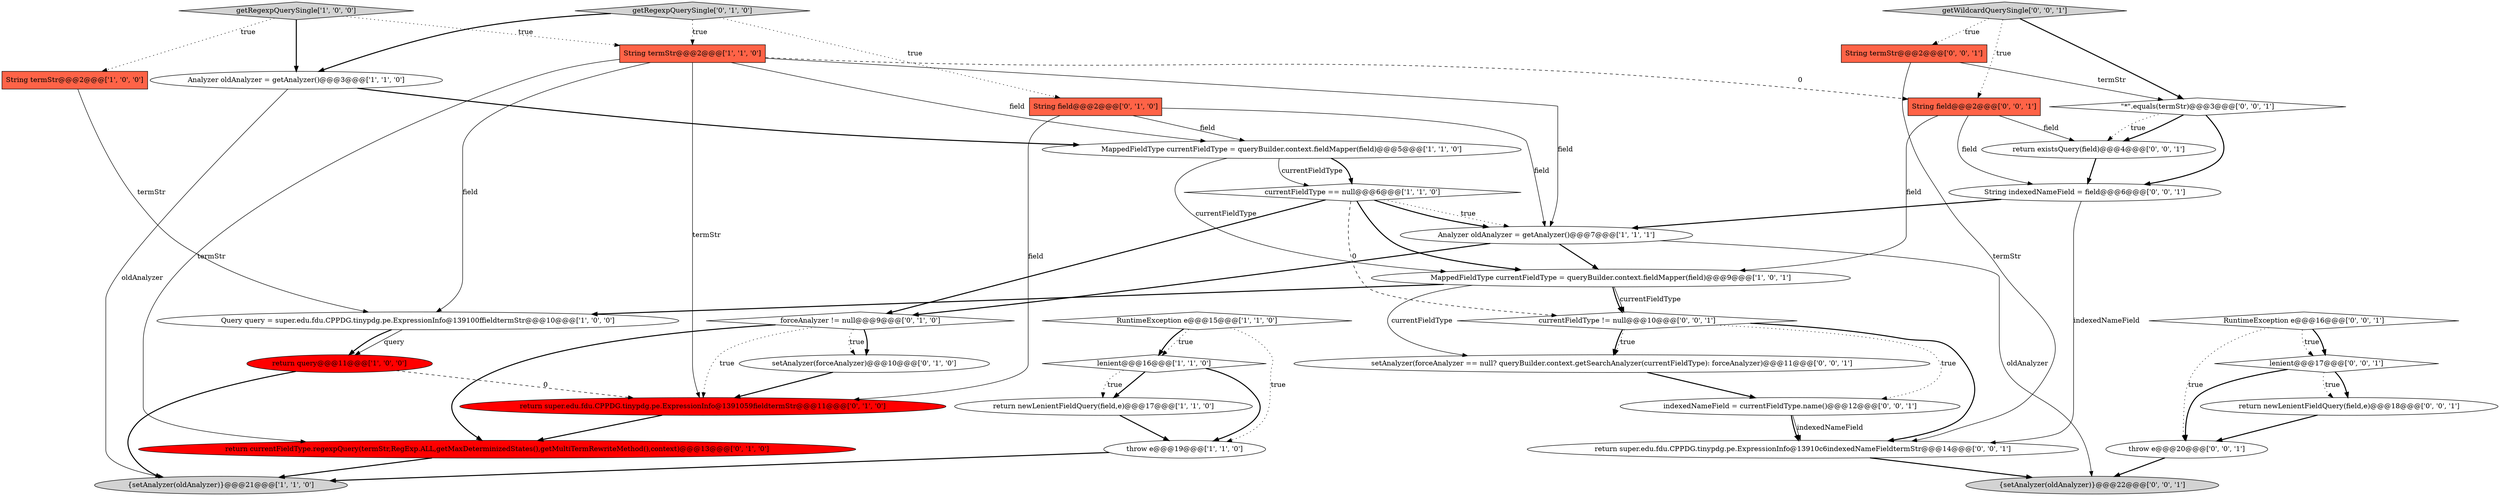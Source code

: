 digraph {
10 [style = filled, label = "return query@@@11@@@['1', '0', '0']", fillcolor = red, shape = ellipse image = "AAA1AAABBB1BBB"];
20 [style = filled, label = "return super.edu.fdu.CPPDG.tinypdg.pe.ExpressionInfo@1391059fieldtermStr@@@11@@@['0', '1', '0']", fillcolor = red, shape = ellipse image = "AAA1AAABBB2BBB"];
17 [style = filled, label = "getRegexpQuerySingle['0', '1', '0']", fillcolor = lightgray, shape = diamond image = "AAA0AAABBB2BBB"];
24 [style = filled, label = "currentFieldType != null@@@10@@@['0', '0', '1']", fillcolor = white, shape = diamond image = "AAA0AAABBB3BBB"];
28 [style = filled, label = "setAnalyzer(forceAnalyzer == null? queryBuilder.context.getSearchAnalyzer(currentFieldType): forceAnalyzer)@@@11@@@['0', '0', '1']", fillcolor = white, shape = ellipse image = "AAA0AAABBB3BBB"];
31 [style = filled, label = "return newLenientFieldQuery(field,e)@@@18@@@['0', '0', '1']", fillcolor = white, shape = ellipse image = "AAA0AAABBB3BBB"];
2 [style = filled, label = "lenient@@@16@@@['1', '1', '0']", fillcolor = white, shape = diamond image = "AAA0AAABBB1BBB"];
29 [style = filled, label = "RuntimeException e@@@16@@@['0', '0', '1']", fillcolor = white, shape = diamond image = "AAA0AAABBB3BBB"];
19 [style = filled, label = "setAnalyzer(forceAnalyzer)@@@10@@@['0', '1', '0']", fillcolor = white, shape = ellipse image = "AAA0AAABBB2BBB"];
23 [style = filled, label = "lenient@@@17@@@['0', '0', '1']", fillcolor = white, shape = diamond image = "AAA0AAABBB3BBB"];
13 [style = filled, label = "getRegexpQuerySingle['1', '0', '0']", fillcolor = lightgray, shape = diamond image = "AAA0AAABBB1BBB"];
8 [style = filled, label = "currentFieldType == null@@@6@@@['1', '1', '0']", fillcolor = white, shape = diamond image = "AAA0AAABBB1BBB"];
14 [style = filled, label = "String termStr@@@2@@@['1', '1', '0']", fillcolor = tomato, shape = box image = "AAA0AAABBB1BBB"];
32 [style = filled, label = "String termStr@@@2@@@['0', '0', '1']", fillcolor = tomato, shape = box image = "AAA0AAABBB3BBB"];
9 [style = filled, label = "return newLenientFieldQuery(field,e)@@@17@@@['1', '1', '0']", fillcolor = white, shape = ellipse image = "AAA0AAABBB1BBB"];
12 [style = filled, label = "Analyzer oldAnalyzer = getAnalyzer()@@@7@@@['1', '1', '1']", fillcolor = white, shape = ellipse image = "AAA0AAABBB1BBB"];
4 [style = filled, label = "throw e@@@19@@@['1', '1', '0']", fillcolor = white, shape = ellipse image = "AAA0AAABBB1BBB"];
3 [style = filled, label = "RuntimeException e@@@15@@@['1', '1', '0']", fillcolor = white, shape = diamond image = "AAA0AAABBB1BBB"];
18 [style = filled, label = "forceAnalyzer != null@@@9@@@['0', '1', '0']", fillcolor = white, shape = diamond image = "AAA0AAABBB2BBB"];
33 [style = filled, label = "String indexedNameField = field@@@6@@@['0', '0', '1']", fillcolor = white, shape = ellipse image = "AAA0AAABBB3BBB"];
0 [style = filled, label = "Query query = super.edu.fdu.CPPDG.tinypdg.pe.ExpressionInfo@139100ffieldtermStr@@@10@@@['1', '0', '0']", fillcolor = white, shape = ellipse image = "AAA0AAABBB1BBB"];
1 [style = filled, label = "Analyzer oldAnalyzer = getAnalyzer()@@@3@@@['1', '1', '0']", fillcolor = white, shape = ellipse image = "AAA0AAABBB1BBB"];
34 [style = filled, label = "String field@@@2@@@['0', '0', '1']", fillcolor = tomato, shape = box image = "AAA0AAABBB3BBB"];
27 [style = filled, label = "return super.edu.fdu.CPPDG.tinypdg.pe.ExpressionInfo@13910c6indexedNameFieldtermStr@@@14@@@['0', '0', '1']", fillcolor = white, shape = ellipse image = "AAA0AAABBB3BBB"];
6 [style = filled, label = "String termStr@@@2@@@['1', '0', '0']", fillcolor = tomato, shape = box image = "AAA0AAABBB1BBB"];
26 [style = filled, label = "{setAnalyzer(oldAnalyzer)}@@@22@@@['0', '0', '1']", fillcolor = lightgray, shape = ellipse image = "AAA0AAABBB3BBB"];
21 [style = filled, label = "\"*\".equals(termStr)@@@3@@@['0', '0', '1']", fillcolor = white, shape = diamond image = "AAA0AAABBB3BBB"];
22 [style = filled, label = "indexedNameField = currentFieldType.name()@@@12@@@['0', '0', '1']", fillcolor = white, shape = ellipse image = "AAA0AAABBB3BBB"];
5 [style = filled, label = "MappedFieldType currentFieldType = queryBuilder.context.fieldMapper(field)@@@5@@@['1', '1', '0']", fillcolor = white, shape = ellipse image = "AAA0AAABBB1BBB"];
7 [style = filled, label = "{setAnalyzer(oldAnalyzer)}@@@21@@@['1', '1', '0']", fillcolor = lightgray, shape = ellipse image = "AAA0AAABBB1BBB"];
16 [style = filled, label = "return currentFieldType.regexpQuery(termStr,RegExp.ALL,getMaxDeterminizedStates(),getMultiTermRewriteMethod(),context)@@@13@@@['0', '1', '0']", fillcolor = red, shape = ellipse image = "AAA1AAABBB2BBB"];
35 [style = filled, label = "return existsQuery(field)@@@4@@@['0', '0', '1']", fillcolor = white, shape = ellipse image = "AAA0AAABBB3BBB"];
11 [style = filled, label = "MappedFieldType currentFieldType = queryBuilder.context.fieldMapper(field)@@@9@@@['1', '0', '1']", fillcolor = white, shape = ellipse image = "AAA0AAABBB1BBB"];
30 [style = filled, label = "getWildcardQuerySingle['0', '0', '1']", fillcolor = lightgray, shape = diamond image = "AAA0AAABBB3BBB"];
25 [style = filled, label = "throw e@@@20@@@['0', '0', '1']", fillcolor = white, shape = ellipse image = "AAA0AAABBB3BBB"];
15 [style = filled, label = "String field@@@2@@@['0', '1', '0']", fillcolor = tomato, shape = box image = "AAA0AAABBB2BBB"];
1->5 [style = bold, label=""];
23->31 [style = bold, label=""];
14->16 [style = solid, label="termStr"];
32->21 [style = solid, label="termStr"];
5->8 [style = bold, label=""];
24->28 [style = bold, label=""];
23->25 [style = bold, label=""];
34->35 [style = solid, label="field"];
13->6 [style = dotted, label="true"];
31->25 [style = bold, label=""];
17->1 [style = bold, label=""];
5->8 [style = solid, label="currentFieldType"];
33->27 [style = solid, label="indexedNameField"];
14->34 [style = dashed, label="0"];
5->11 [style = solid, label="currentFieldType"];
0->10 [style = solid, label="query"];
8->18 [style = bold, label=""];
1->7 [style = solid, label="oldAnalyzer"];
3->2 [style = dotted, label="true"];
19->20 [style = bold, label=""];
9->4 [style = bold, label=""];
21->33 [style = bold, label=""];
14->12 [style = solid, label="field"];
12->11 [style = bold, label=""];
16->7 [style = bold, label=""];
18->19 [style = bold, label=""];
35->33 [style = bold, label=""];
6->0 [style = solid, label="termStr"];
3->4 [style = dotted, label="true"];
18->19 [style = dotted, label="true"];
17->14 [style = dotted, label="true"];
29->23 [style = dotted, label="true"];
2->9 [style = bold, label=""];
29->23 [style = bold, label=""];
15->5 [style = solid, label="field"];
14->0 [style = solid, label="field"];
11->28 [style = solid, label="currentFieldType"];
34->33 [style = solid, label="field"];
33->12 [style = bold, label=""];
2->4 [style = bold, label=""];
10->7 [style = bold, label=""];
11->24 [style = bold, label=""];
18->20 [style = dotted, label="true"];
24->28 [style = dotted, label="true"];
4->7 [style = bold, label=""];
13->1 [style = bold, label=""];
30->34 [style = dotted, label="true"];
22->27 [style = solid, label="indexedNameField"];
15->20 [style = solid, label="field"];
32->27 [style = solid, label="termStr"];
0->10 [style = bold, label=""];
12->26 [style = solid, label="oldAnalyzer"];
11->0 [style = bold, label=""];
30->21 [style = bold, label=""];
17->15 [style = dotted, label="true"];
20->16 [style = bold, label=""];
8->12 [style = dotted, label="true"];
3->2 [style = bold, label=""];
22->27 [style = bold, label=""];
2->9 [style = dotted, label="true"];
14->20 [style = solid, label="termStr"];
24->22 [style = dotted, label="true"];
25->26 [style = bold, label=""];
12->18 [style = bold, label=""];
30->32 [style = dotted, label="true"];
10->20 [style = dashed, label="0"];
8->24 [style = dashed, label="0"];
21->35 [style = bold, label=""];
15->12 [style = solid, label="field"];
14->5 [style = solid, label="field"];
13->14 [style = dotted, label="true"];
8->11 [style = bold, label=""];
23->31 [style = dotted, label="true"];
11->24 [style = solid, label="currentFieldType"];
24->27 [style = bold, label=""];
21->35 [style = dotted, label="true"];
8->12 [style = bold, label=""];
28->22 [style = bold, label=""];
29->25 [style = dotted, label="true"];
34->11 [style = solid, label="field"];
27->26 [style = bold, label=""];
18->16 [style = bold, label=""];
}
